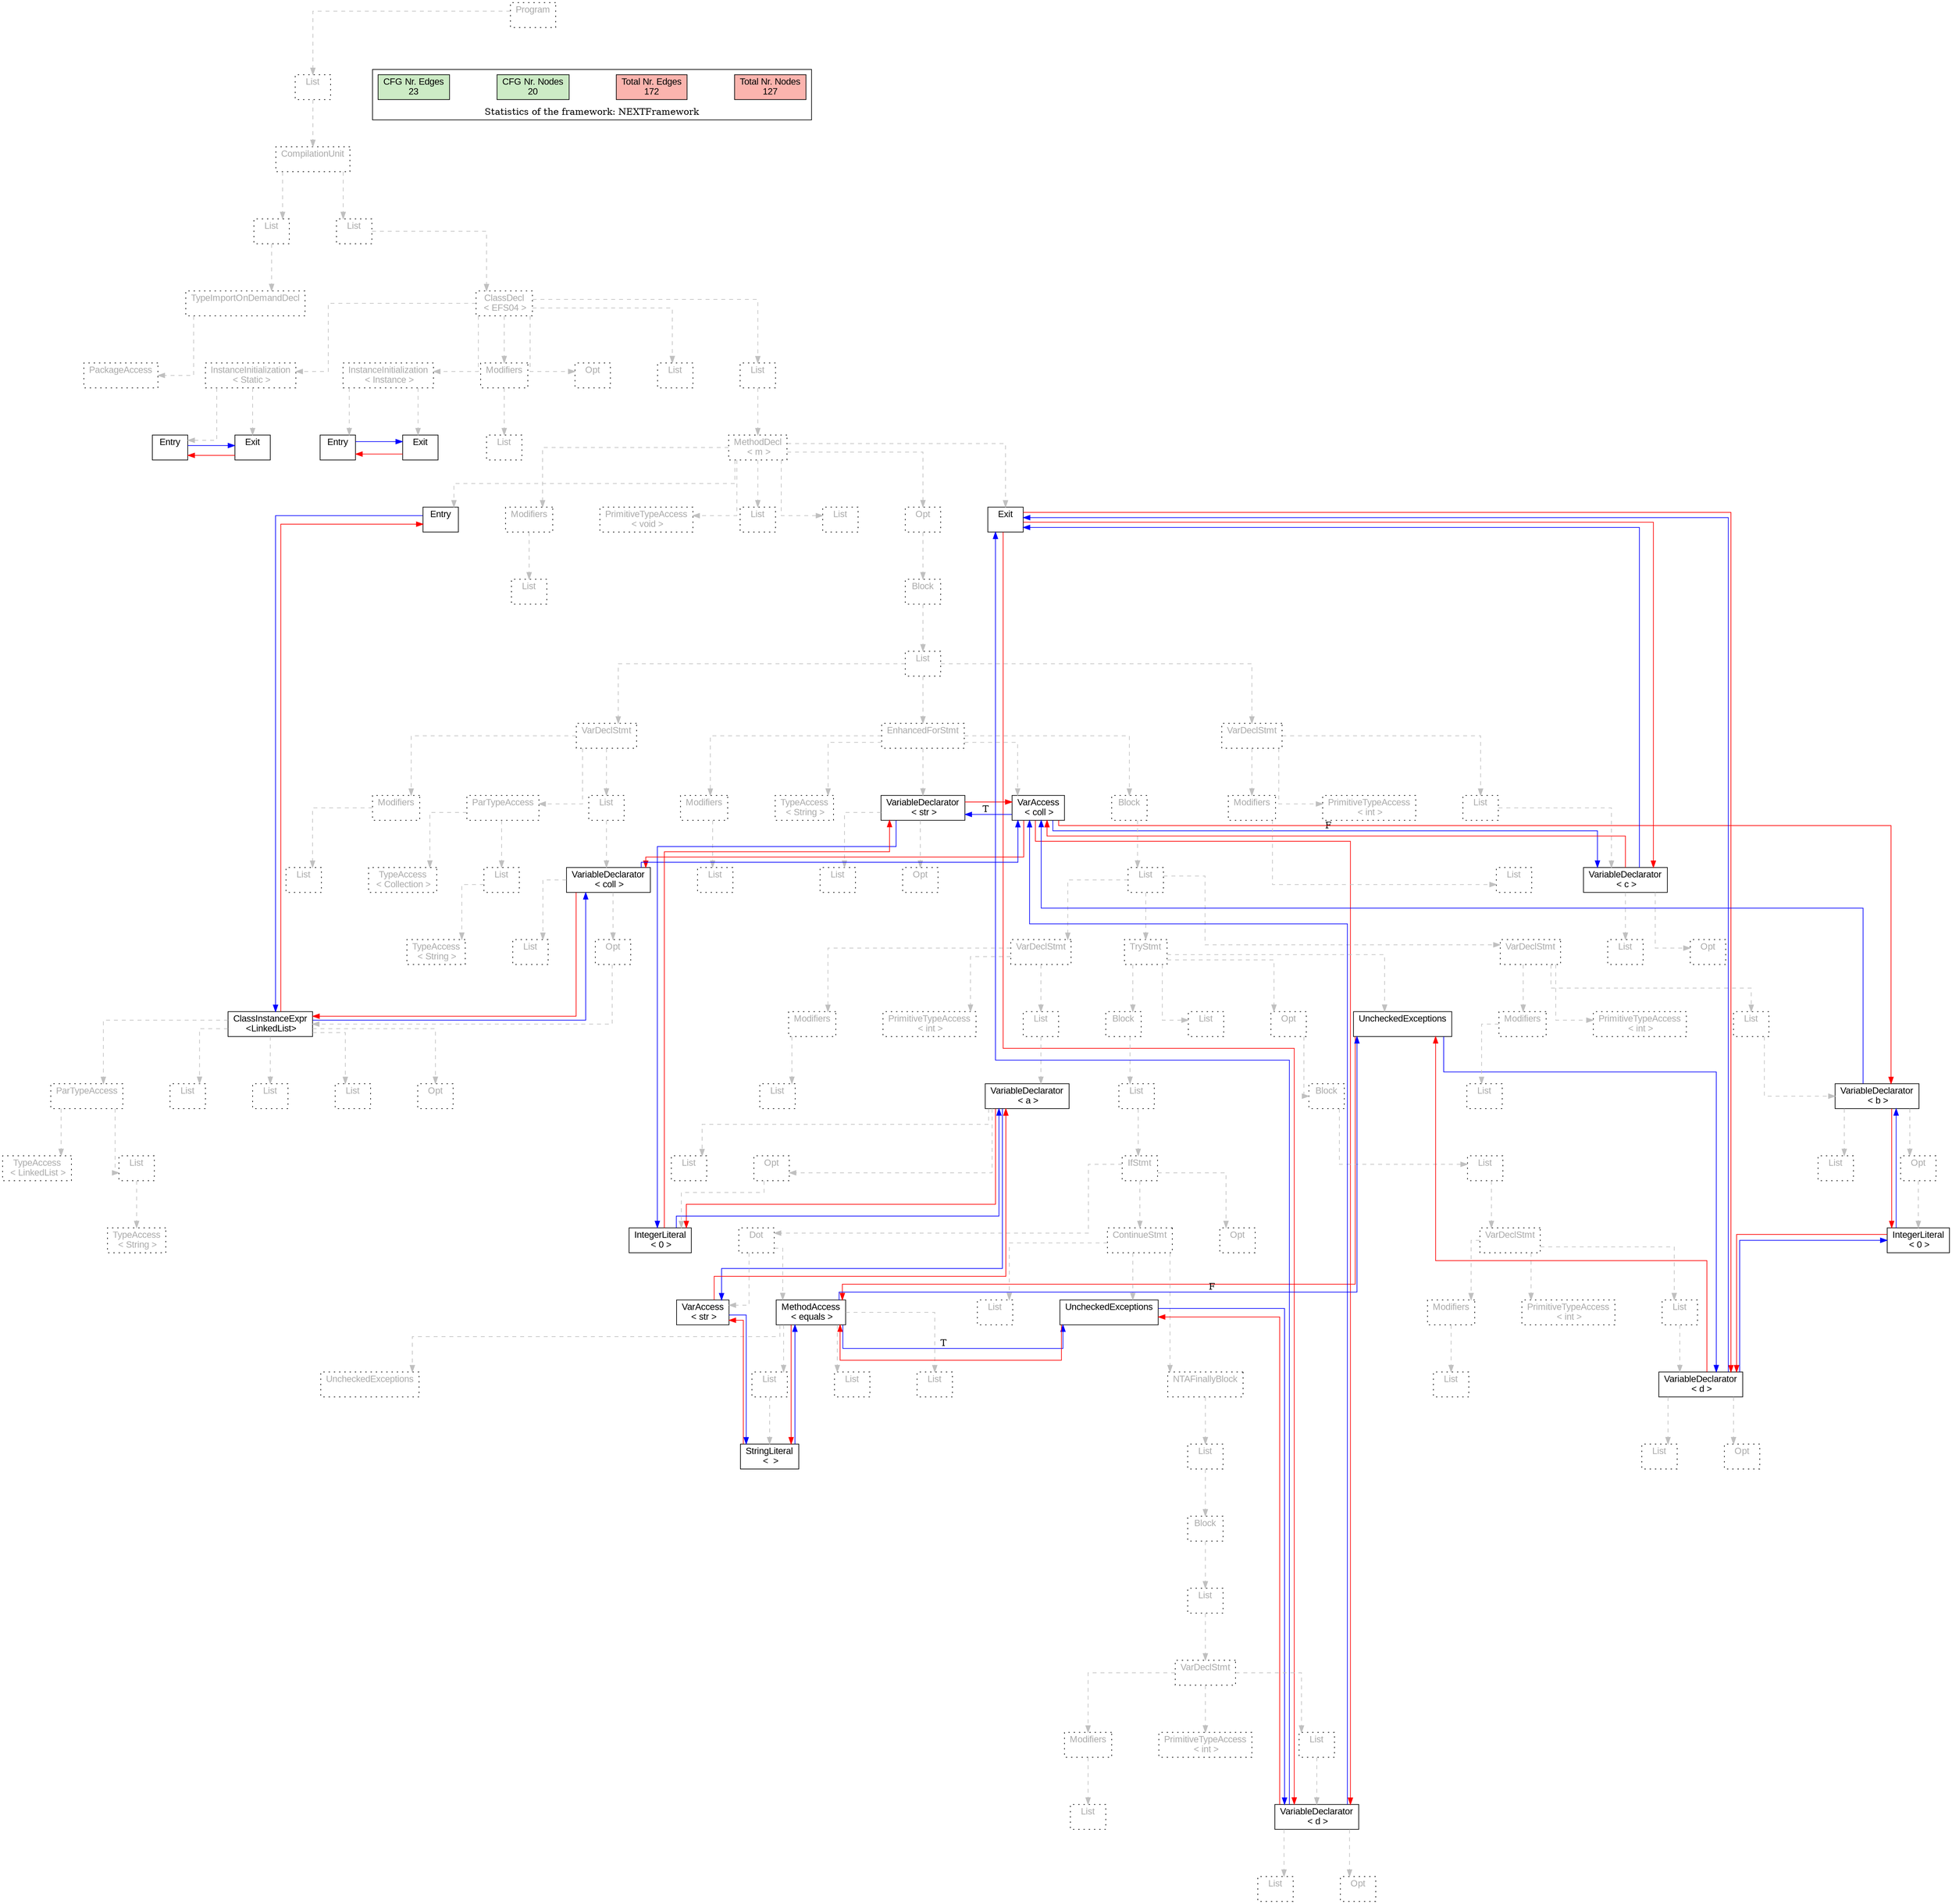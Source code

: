 digraph G {
graph [splines=ortho, nodesep="1", ranksep="1"]
node [shape=rect, fontname=Arial];
{ rank = same; "Program[0]"}
{ rank = same; "List[1]"}
{ rank = same; "CompilationUnit[2]"}
{ rank = same; "List[3]"; "List[6]"}
{ rank = same; "TypeImportOnDemandDecl[4]"; "ClassDecl[7]"}
{ rank = same; "PackageAccess[5]"; "Modifiers[24]"; "Opt[26]"; "List[27]"; "List[28]"; "InstanceInitialization[8]"; "InstanceInitialization[16]"}
{ rank = same; "List[25]"; "MethodDecl[29]"; "Entry[9]"; "Exit[10]"; "Entry[17]"; "Exit[18]"}
{ rank = same; "Entry[30]"; "Modifiers[31]"; "PrimitiveTypeAccess[33]"; "List[34]"; "List[35]"; "Opt[36]"; "Exit[37]"}
{ rank = same; "List[32]"; "Block[37]"}
{ rank = same; "List[38]"}
{ rank = same; "VarDeclStmt[39]"; "EnhancedForStmt[59]"; "VarDeclStmt[128]"}
{ rank = same; "Modifiers[40]"; "ParTypeAccess[42]"; "List[46]"; "Modifiers[60]"; "TypeAccess[62]"; "VariableDeclarator[63]"; "VarAccess[66]"; "Block[67]"; "Modifiers[129]"; "PrimitiveTypeAccess[131]"; "List[132]"}
{ rank = same; "List[41]"; "TypeAccess[43]"; "List[44]"; "VariableDeclarator[47]"; "List[61]"; "List[64]"; "Opt[65]"; "List[68]"; "List[130]"; "VariableDeclarator[133]"}
{ rank = same; "TypeAccess[45]"; "List[48]"; "Opt[49]"; "VarDeclStmt[69]"; "TryStmt[78]"; "VarDeclStmt[119]"; "List[134]"; "Opt[135]"}
{ rank = same; "ClassInstanceExpr[50]"; "Modifiers[70]"; "PrimitiveTypeAccess[72]"; "List[73]"; "Block[79]"; "List[106]"; "Opt[107]"; "UncheckedExceptions[118]"; "Modifiers[120]"; "PrimitiveTypeAccess[122]"; "List[123]"}
{ rank = same; "ParTypeAccess[51]"; "List[55]"; "Opt[56]"; "List[57]"; "List[58]"; "List[71]"; "VariableDeclarator[74]"; "List[80]"; "Block[108]"; "List[121]"; "VariableDeclarator[124]"}
{ rank = same; "TypeAccess[54]"; "IntegerLiteral[77]"; "Dot[82]"; "ContinueStmt[90]"; "Opt[105]"; "VarDeclStmt[110]"; "IntegerLiteral[127]"}
{ rank = same; "TypeAccess[52]"; "List[53]"; "List[75]"; "Opt[76]"; "IfStmt[81]"; "List[109]"; "List[125]"; "Opt[126]"}
{ rank = same; "List[86]"; "List[88]"; "List[89]"; "UncheckedExceptions[85]"; "NTAFinallyBlock[92]"; "List[112]"; "VariableDeclarator[115]"}
{ rank = same; "VarAccess[83]"; "MethodAccess[84]"; "List[104]"; "UncheckedExceptions[91]"; "Modifiers[111]"; "PrimitiveTypeAccess[113]"; "List[114]"}
{ rank = same; "Block[94]"}
{ rank = same; "StringLiteral[87]"; "List[93]"; "List[116]"; "Opt[117]"}
{ rank = same; "VarDeclStmt[96]"}
{ rank = same; "List[95]"}
{ rank = same; "List[98]"; "VariableDeclarator[101]"}
{ rank = same; "Modifiers[97]"; "PrimitiveTypeAccess[99]"; "List[100]"}
{ rank = same; "List[102]"; "Opt[103]"}
"Program[0]" [label="Program\n ", style= dotted   fillcolor="#eeeeee" fontcolor="#aaaaaa"  ]
"List[1]" [label="List\n ", style= dotted   fillcolor="#eeeeee" fontcolor="#aaaaaa"  ]
"CompilationUnit[2]" [label="CompilationUnit\n ", style= dotted   fillcolor="#eeeeee" fontcolor="#aaaaaa"  ]
"List[3]" [label="List\n ", style= dotted   fillcolor="#eeeeee" fontcolor="#aaaaaa"  ]
"TypeImportOnDemandDecl[4]" [label="TypeImportOnDemandDecl\n ", style= dotted   fillcolor="#eeeeee" fontcolor="#aaaaaa"  ]
"PackageAccess[5]" [label="PackageAccess\n ", style= dotted   fillcolor="#eeeeee" fontcolor="#aaaaaa"  ]
"List[6]" [label="List\n ", style= dotted   fillcolor="#eeeeee" fontcolor="#aaaaaa"  ]
"ClassDecl[7]" [label="ClassDecl\n < EFS04 >", style= dotted   fillcolor="#eeeeee" fontcolor="#aaaaaa"  ]
"Modifiers[24]" [label="Modifiers\n ", style= dotted   fillcolor="#eeeeee" fontcolor="#aaaaaa"  ]
"List[25]" [label="List\n ", style= dotted   fillcolor="#eeeeee" fontcolor="#aaaaaa"  ]
"Opt[26]" [label="Opt\n ", style= dotted   fillcolor="#eeeeee" fontcolor="#aaaaaa"  ]
"List[27]" [label="List\n ", style= dotted   fillcolor="#eeeeee" fontcolor="#aaaaaa"  ]
"List[28]" [label="List\n ", style= dotted   fillcolor="#eeeeee" fontcolor="#aaaaaa"  ]
"MethodDecl[29]" [label="MethodDecl\n < m >", style= dotted   fillcolor="#eeeeee" fontcolor="#aaaaaa"  ]
"Entry[30]" [label="Entry\n ", fillcolor=white   style=filled  ]
"Modifiers[31]" [label="Modifiers\n ", style= dotted   fillcolor="#eeeeee" fontcolor="#aaaaaa"  ]
"List[32]" [label="List\n ", style= dotted   fillcolor="#eeeeee" fontcolor="#aaaaaa"  ]
"PrimitiveTypeAccess[33]" [label="PrimitiveTypeAccess\n < void >", style= dotted   fillcolor="#eeeeee" fontcolor="#aaaaaa"  ]
"List[34]" [label="List\n ", style= dotted   fillcolor="#eeeeee" fontcolor="#aaaaaa"  ]
"List[35]" [label="List\n ", style= dotted   fillcolor="#eeeeee" fontcolor="#aaaaaa"  ]
"Opt[36]" [label="Opt\n ", style= dotted   fillcolor="#eeeeee" fontcolor="#aaaaaa"  ]
"Block[37]" [label="Block\n ", style= dotted   fillcolor="#eeeeee" fontcolor="#aaaaaa"  ]
"List[38]" [label="List\n ", style= dotted   fillcolor="#eeeeee" fontcolor="#aaaaaa"  ]
"VarDeclStmt[39]" [label="VarDeclStmt\n ", style= dotted   fillcolor="#eeeeee" fontcolor="#aaaaaa"  ]
"Modifiers[40]" [label="Modifiers\n ", style= dotted   fillcolor="#eeeeee" fontcolor="#aaaaaa"  ]
"List[41]" [label="List\n ", style= dotted   fillcolor="#eeeeee" fontcolor="#aaaaaa"  ]
"ParTypeAccess[42]" [label="ParTypeAccess\n ", style= dotted   fillcolor="#eeeeee" fontcolor="#aaaaaa"  ]
"TypeAccess[43]" [label="TypeAccess\n < Collection >", style= dotted   fillcolor="#eeeeee" fontcolor="#aaaaaa"  ]
"List[44]" [label="List\n ", style= dotted   fillcolor="#eeeeee" fontcolor="#aaaaaa"  ]
"TypeAccess[45]" [label="TypeAccess\n < String >", style= dotted   fillcolor="#eeeeee" fontcolor="#aaaaaa"  ]
"List[46]" [label="List\n ", style= dotted   fillcolor="#eeeeee" fontcolor="#aaaaaa"  ]
"VariableDeclarator[47]" [label="VariableDeclarator\n < coll >", fillcolor=white   style=filled  ]
"List[48]" [label="List\n ", style= dotted   fillcolor="#eeeeee" fontcolor="#aaaaaa"  ]
"Opt[49]" [label="Opt\n ", style= dotted   fillcolor="#eeeeee" fontcolor="#aaaaaa"  ]
"ClassInstanceExpr[50]" [label="ClassInstanceExpr\n <LinkedList>", fillcolor=white   style=filled  ]
"ParTypeAccess[51]" [label="ParTypeAccess\n ", style= dotted   fillcolor="#eeeeee" fontcolor="#aaaaaa"  ]
"TypeAccess[52]" [label="TypeAccess\n < LinkedList >", style= dotted   fillcolor="#eeeeee" fontcolor="#aaaaaa"  ]
"List[53]" [label="List\n ", style= dotted   fillcolor="#eeeeee" fontcolor="#aaaaaa"  ]
"TypeAccess[54]" [label="TypeAccess\n < String >", style= dotted   fillcolor="#eeeeee" fontcolor="#aaaaaa"  ]
"List[55]" [label="List\n ", style= dotted   fillcolor="#eeeeee" fontcolor="#aaaaaa"  ]
"Opt[56]" [label="Opt\n ", style= dotted   fillcolor="#eeeeee" fontcolor="#aaaaaa"  ]
"List[57]" [label="List\n ", style= dotted   fillcolor="#eeeeee" fontcolor="#aaaaaa"  ]
"List[58]" [label="List\n ", style= dotted   fillcolor="#eeeeee" fontcolor="#aaaaaa"  ]
"EnhancedForStmt[59]" [label="EnhancedForStmt\n ", style= dotted   fillcolor="#eeeeee" fontcolor="#aaaaaa"  ]
"Modifiers[60]" [label="Modifiers\n ", style= dotted   fillcolor="#eeeeee" fontcolor="#aaaaaa"  ]
"List[61]" [label="List\n ", style= dotted   fillcolor="#eeeeee" fontcolor="#aaaaaa"  ]
"TypeAccess[62]" [label="TypeAccess\n < String >", style= dotted   fillcolor="#eeeeee" fontcolor="#aaaaaa"  ]
"VariableDeclarator[63]" [label="VariableDeclarator\n < str >", fillcolor=white   style=filled  ]
"List[64]" [label="List\n ", style= dotted   fillcolor="#eeeeee" fontcolor="#aaaaaa"  ]
"Opt[65]" [label="Opt\n ", style= dotted   fillcolor="#eeeeee" fontcolor="#aaaaaa"  ]
"VarAccess[66]" [label="VarAccess\n < coll >", fillcolor=white   style=filled  ]
"Block[67]" [label="Block\n ", style= dotted   fillcolor="#eeeeee" fontcolor="#aaaaaa"  ]
"List[68]" [label="List\n ", style= dotted   fillcolor="#eeeeee" fontcolor="#aaaaaa"  ]
"VarDeclStmt[69]" [label="VarDeclStmt\n ", style= dotted   fillcolor="#eeeeee" fontcolor="#aaaaaa"  ]
"Modifiers[70]" [label="Modifiers\n ", style= dotted   fillcolor="#eeeeee" fontcolor="#aaaaaa"  ]
"List[71]" [label="List\n ", style= dotted   fillcolor="#eeeeee" fontcolor="#aaaaaa"  ]
"PrimitiveTypeAccess[72]" [label="PrimitiveTypeAccess\n < int >", style= dotted   fillcolor="#eeeeee" fontcolor="#aaaaaa"  ]
"List[73]" [label="List\n ", style= dotted   fillcolor="#eeeeee" fontcolor="#aaaaaa"  ]
"VariableDeclarator[74]" [label="VariableDeclarator\n < a >", fillcolor=white   style=filled  ]
"List[75]" [label="List\n ", style= dotted   fillcolor="#eeeeee" fontcolor="#aaaaaa"  ]
"Opt[76]" [label="Opt\n ", style= dotted   fillcolor="#eeeeee" fontcolor="#aaaaaa"  ]
"IntegerLiteral[77]" [label="IntegerLiteral\n < 0 >", fillcolor=white   style=filled  ]
"TryStmt[78]" [label="TryStmt\n ", style= dotted   fillcolor="#eeeeee" fontcolor="#aaaaaa"  ]
"Block[79]" [label="Block\n ", style= dotted   fillcolor="#eeeeee" fontcolor="#aaaaaa"  ]
"List[80]" [label="List\n ", style= dotted   fillcolor="#eeeeee" fontcolor="#aaaaaa"  ]
"IfStmt[81]" [label="IfStmt\n ", style= dotted   fillcolor="#eeeeee" fontcolor="#aaaaaa"  ]
"Dot[82]" [label="Dot\n ", style= dotted   fillcolor="#eeeeee" fontcolor="#aaaaaa"  ]
"VarAccess[83]" [label="VarAccess\n < str >", fillcolor=white   style=filled  ]
"MethodAccess[84]" [label="MethodAccess\n < equals >", fillcolor=white   style=filled  ]
"List[86]" [label="List\n ", style= dotted   fillcolor="#eeeeee" fontcolor="#aaaaaa"  ]
"StringLiteral[87]" [label="StringLiteral\n <  >", fillcolor=white   style=filled  ]
"List[88]" [label="List\n ", style= dotted   fillcolor="#eeeeee" fontcolor="#aaaaaa"  ]
"List[89]" [label="List\n ", style= dotted   fillcolor="#eeeeee" fontcolor="#aaaaaa"  ]
"UncheckedExceptions[85]" [label="UncheckedExceptions\n ", style= dotted   fillcolor="#eeeeee" fontcolor="#aaaaaa"  ]
"ContinueStmt[90]" [label="ContinueStmt\n ", style= dotted   fillcolor="#eeeeee" fontcolor="#aaaaaa"  ]
"NTAFinallyBlock[92]" [label="NTAFinallyBlock\n ", style= dotted   fillcolor="#eeeeee" fontcolor="#aaaaaa"  ]
"List[93]" [label="List\n ", style= dotted   fillcolor="#eeeeee" fontcolor="#aaaaaa"  ]
"Block[94]" [label="Block\n ", style= dotted   fillcolor="#eeeeee" fontcolor="#aaaaaa"  ]
"List[95]" [label="List\n ", style= dotted   fillcolor="#eeeeee" fontcolor="#aaaaaa"  ]
"VarDeclStmt[96]" [label="VarDeclStmt\n ", style= dotted   fillcolor="#eeeeee" fontcolor="#aaaaaa"  ]
"Modifiers[97]" [label="Modifiers\n ", style= dotted   fillcolor="#eeeeee" fontcolor="#aaaaaa"  ]
"List[98]" [label="List\n ", style= dotted   fillcolor="#eeeeee" fontcolor="#aaaaaa"  ]
"PrimitiveTypeAccess[99]" [label="PrimitiveTypeAccess\n < int >", style= dotted   fillcolor="#eeeeee" fontcolor="#aaaaaa"  ]
"List[100]" [label="List\n ", style= dotted   fillcolor="#eeeeee" fontcolor="#aaaaaa"  ]
"VariableDeclarator[101]" [label="VariableDeclarator\n < d >", fillcolor=white   style=filled  ]
"List[102]" [label="List\n ", style= dotted   fillcolor="#eeeeee" fontcolor="#aaaaaa"  ]
"Opt[103]" [label="Opt\n ", style= dotted   fillcolor="#eeeeee" fontcolor="#aaaaaa"  ]
"List[104]" [label="List\n ", style= dotted   fillcolor="#eeeeee" fontcolor="#aaaaaa"  ]
"UncheckedExceptions[91]" [label="UncheckedExceptions\n ", fillcolor=white   style=filled  ]
"Opt[105]" [label="Opt\n ", style= dotted   fillcolor="#eeeeee" fontcolor="#aaaaaa"  ]
"List[106]" [label="List\n ", style= dotted   fillcolor="#eeeeee" fontcolor="#aaaaaa"  ]
"Opt[107]" [label="Opt\n ", style= dotted   fillcolor="#eeeeee" fontcolor="#aaaaaa"  ]
"Block[108]" [label="Block\n ", style= dotted   fillcolor="#eeeeee" fontcolor="#aaaaaa"  ]
"List[109]" [label="List\n ", style= dotted   fillcolor="#eeeeee" fontcolor="#aaaaaa"  ]
"VarDeclStmt[110]" [label="VarDeclStmt\n ", style= dotted   fillcolor="#eeeeee" fontcolor="#aaaaaa"  ]
"Modifiers[111]" [label="Modifiers\n ", style= dotted   fillcolor="#eeeeee" fontcolor="#aaaaaa"  ]
"List[112]" [label="List\n ", style= dotted   fillcolor="#eeeeee" fontcolor="#aaaaaa"  ]
"PrimitiveTypeAccess[113]" [label="PrimitiveTypeAccess\n < int >", style= dotted   fillcolor="#eeeeee" fontcolor="#aaaaaa"  ]
"List[114]" [label="List\n ", style= dotted   fillcolor="#eeeeee" fontcolor="#aaaaaa"  ]
"VariableDeclarator[115]" [label="VariableDeclarator\n < d >", fillcolor=white   style=filled  ]
"List[116]" [label="List\n ", style= dotted   fillcolor="#eeeeee" fontcolor="#aaaaaa"  ]
"Opt[117]" [label="Opt\n ", style= dotted   fillcolor="#eeeeee" fontcolor="#aaaaaa"  ]
"UncheckedExceptions[118]" [label="UncheckedExceptions\n ", fillcolor=white   style=filled  ]
"VarDeclStmt[119]" [label="VarDeclStmt\n ", style= dotted   fillcolor="#eeeeee" fontcolor="#aaaaaa"  ]
"Modifiers[120]" [label="Modifiers\n ", style= dotted   fillcolor="#eeeeee" fontcolor="#aaaaaa"  ]
"List[121]" [label="List\n ", style= dotted   fillcolor="#eeeeee" fontcolor="#aaaaaa"  ]
"PrimitiveTypeAccess[122]" [label="PrimitiveTypeAccess\n < int >", style= dotted   fillcolor="#eeeeee" fontcolor="#aaaaaa"  ]
"List[123]" [label="List\n ", style= dotted   fillcolor="#eeeeee" fontcolor="#aaaaaa"  ]
"VariableDeclarator[124]" [label="VariableDeclarator\n < b >", fillcolor=white   style=filled  ]
"List[125]" [label="List\n ", style= dotted   fillcolor="#eeeeee" fontcolor="#aaaaaa"  ]
"Opt[126]" [label="Opt\n ", style= dotted   fillcolor="#eeeeee" fontcolor="#aaaaaa"  ]
"IntegerLiteral[127]" [label="IntegerLiteral\n < 0 >", fillcolor=white   style=filled  ]
"VarDeclStmt[128]" [label="VarDeclStmt\n ", style= dotted   fillcolor="#eeeeee" fontcolor="#aaaaaa"  ]
"Modifiers[129]" [label="Modifiers\n ", style= dotted   fillcolor="#eeeeee" fontcolor="#aaaaaa"  ]
"List[130]" [label="List\n ", style= dotted   fillcolor="#eeeeee" fontcolor="#aaaaaa"  ]
"PrimitiveTypeAccess[131]" [label="PrimitiveTypeAccess\n < int >", style= dotted   fillcolor="#eeeeee" fontcolor="#aaaaaa"  ]
"List[132]" [label="List\n ", style= dotted   fillcolor="#eeeeee" fontcolor="#aaaaaa"  ]
"VariableDeclarator[133]" [label="VariableDeclarator\n < c >", fillcolor=white   style=filled  ]
"List[134]" [label="List\n ", style= dotted   fillcolor="#eeeeee" fontcolor="#aaaaaa"  ]
"Opt[135]" [label="Opt\n ", style= dotted   fillcolor="#eeeeee" fontcolor="#aaaaaa"  ]
"Exit[37]" [label="Exit\n ", fillcolor=white   style=filled  ]
"InstanceInitialization[8]" [label="InstanceInitialization\n < Instance >", style= dotted   fillcolor="#eeeeee" fontcolor="#aaaaaa"  ]
"Entry[9]" [label="Entry\n ", fillcolor=white   style=filled  ]
"Exit[10]" [label="Exit\n ", fillcolor=white   style=filled  ]
"InstanceInitialization[16]" [label="InstanceInitialization\n < Static >", style= dotted   fillcolor="#eeeeee" fontcolor="#aaaaaa"  ]
"Entry[17]" [label="Entry\n ", fillcolor=white   style=filled  ]
"Exit[18]" [label="Exit\n ", fillcolor=white   style=filled  ]
"TypeImportOnDemandDecl[4]" -> "PackageAccess[5]" [style=dashed, color=gray]
"List[3]" -> "TypeImportOnDemandDecl[4]" [style=dashed, color=gray]
"CompilationUnit[2]" -> "List[3]" [style=dashed, color=gray]
"Modifiers[24]" -> "List[25]" [style=dashed, color=gray]
"ClassDecl[7]" -> "Modifiers[24]" [style=dashed, color=gray]
"ClassDecl[7]" -> "Opt[26]" [style=dashed, color=gray]
"ClassDecl[7]" -> "List[27]" [style=dashed, color=gray]
"MethodDecl[29]" -> "Entry[30]" [style=dashed, color=gray]
"Modifiers[31]" -> "List[32]" [style=dashed, color=gray]
"MethodDecl[29]" -> "Modifiers[31]" [style=dashed, color=gray]
"MethodDecl[29]" -> "PrimitiveTypeAccess[33]" [style=dashed, color=gray]
"MethodDecl[29]" -> "List[34]" [style=dashed, color=gray]
"MethodDecl[29]" -> "List[35]" [style=dashed, color=gray]
"Modifiers[40]" -> "List[41]" [style=dashed, color=gray]
"VarDeclStmt[39]" -> "Modifiers[40]" [style=dashed, color=gray]
"ParTypeAccess[42]" -> "TypeAccess[43]" [style=dashed, color=gray]
"List[44]" -> "TypeAccess[45]" [style=dashed, color=gray]
"ParTypeAccess[42]" -> "List[44]" [style=dashed, color=gray]
"VarDeclStmt[39]" -> "ParTypeAccess[42]" [style=dashed, color=gray]
"VariableDeclarator[47]" -> "List[48]" [style=dashed, color=gray]
"ParTypeAccess[51]" -> "TypeAccess[52]" [style=dashed, color=gray]
"List[53]" -> "TypeAccess[54]" [style=dashed, color=gray]
"ParTypeAccess[51]" -> "List[53]" [style=dashed, color=gray]
"ClassInstanceExpr[50]" -> "ParTypeAccess[51]" [style=dashed, color=gray]
"ClassInstanceExpr[50]" -> "List[55]" [style=dashed, color=gray]
"ClassInstanceExpr[50]" -> "Opt[56]" [style=dashed, color=gray]
"ClassInstanceExpr[50]" -> "List[57]" [style=dashed, color=gray]
"ClassInstanceExpr[50]" -> "List[58]" [style=dashed, color=gray]
"Opt[49]" -> "ClassInstanceExpr[50]" [style=dashed, color=gray]
"VariableDeclarator[47]" -> "Opt[49]" [style=dashed, color=gray]
"List[46]" -> "VariableDeclarator[47]" [style=dashed, color=gray]
"VarDeclStmt[39]" -> "List[46]" [style=dashed, color=gray]
"List[38]" -> "VarDeclStmt[39]" [style=dashed, color=gray]
"Modifiers[60]" -> "List[61]" [style=dashed, color=gray]
"EnhancedForStmt[59]" -> "Modifiers[60]" [style=dashed, color=gray]
"EnhancedForStmt[59]" -> "TypeAccess[62]" [style=dashed, color=gray]
"VariableDeclarator[63]" -> "List[64]" [style=dashed, color=gray]
"VariableDeclarator[63]" -> "Opt[65]" [style=dashed, color=gray]
"EnhancedForStmt[59]" -> "VariableDeclarator[63]" [style=dashed, color=gray]
"EnhancedForStmt[59]" -> "VarAccess[66]" [style=dashed, color=gray]
"Modifiers[70]" -> "List[71]" [style=dashed, color=gray]
"VarDeclStmt[69]" -> "Modifiers[70]" [style=dashed, color=gray]
"VarDeclStmt[69]" -> "PrimitiveTypeAccess[72]" [style=dashed, color=gray]
"VariableDeclarator[74]" -> "List[75]" [style=dashed, color=gray]
"Opt[76]" -> "IntegerLiteral[77]" [style=dashed, color=gray]
"VariableDeclarator[74]" -> "Opt[76]" [style=dashed, color=gray]
"List[73]" -> "VariableDeclarator[74]" [style=dashed, color=gray]
"VarDeclStmt[69]" -> "List[73]" [style=dashed, color=gray]
"List[68]" -> "VarDeclStmt[69]" [style=dashed, color=gray]
"Dot[82]" -> "VarAccess[83]" [style=dashed, color=gray]
"List[86]" -> "StringLiteral[87]" [style=dashed, color=gray]
"MethodAccess[84]" -> "List[86]" [style=dashed, color=gray]
"MethodAccess[84]" -> "List[88]" [style=dashed, color=gray]
"MethodAccess[84]" -> "List[89]" [style=dashed, color=gray]
"MethodAccess[84]" -> "UncheckedExceptions[85]" [style=dashed, color=gray]
"Dot[82]" -> "MethodAccess[84]" [style=dashed, color=gray]
"IfStmt[81]" -> "Dot[82]" [style=dashed, color=gray]
"Modifiers[97]" -> "List[98]" [style=dashed, color=gray]
"VarDeclStmt[96]" -> "Modifiers[97]" [style=dashed, color=gray]
"VarDeclStmt[96]" -> "PrimitiveTypeAccess[99]" [style=dashed, color=gray]
"VariableDeclarator[101]" -> "List[102]" [style=dashed, color=gray]
"VariableDeclarator[101]" -> "Opt[103]" [style=dashed, color=gray]
"List[100]" -> "VariableDeclarator[101]" [style=dashed, color=gray]
"VarDeclStmt[96]" -> "List[100]" [style=dashed, color=gray]
"List[95]" -> "VarDeclStmt[96]" [style=dashed, color=gray]
"Block[94]" -> "List[95]" [style=dashed, color=gray]
"List[93]" -> "Block[94]" [style=dashed, color=gray]
"NTAFinallyBlock[92]" -> "List[93]" [style=dashed, color=gray]
"ContinueStmt[90]" -> "NTAFinallyBlock[92]" [style=dashed, color=gray]
"ContinueStmt[90]" -> "List[104]" [style=dashed, color=gray]
"ContinueStmt[90]" -> "UncheckedExceptions[91]" [style=dashed, color=gray]
"IfStmt[81]" -> "ContinueStmt[90]" [style=dashed, color=gray]
"IfStmt[81]" -> "Opt[105]" [style=dashed, color=gray]
"List[80]" -> "IfStmt[81]" [style=dashed, color=gray]
"Block[79]" -> "List[80]" [style=dashed, color=gray]
"TryStmt[78]" -> "Block[79]" [style=dashed, color=gray]
"TryStmt[78]" -> "List[106]" [style=dashed, color=gray]
"Modifiers[111]" -> "List[112]" [style=dashed, color=gray]
"VarDeclStmt[110]" -> "Modifiers[111]" [style=dashed, color=gray]
"VarDeclStmt[110]" -> "PrimitiveTypeAccess[113]" [style=dashed, color=gray]
"VariableDeclarator[115]" -> "List[116]" [style=dashed, color=gray]
"VariableDeclarator[115]" -> "Opt[117]" [style=dashed, color=gray]
"List[114]" -> "VariableDeclarator[115]" [style=dashed, color=gray]
"VarDeclStmt[110]" -> "List[114]" [style=dashed, color=gray]
"List[109]" -> "VarDeclStmt[110]" [style=dashed, color=gray]
"Block[108]" -> "List[109]" [style=dashed, color=gray]
"Opt[107]" -> "Block[108]" [style=dashed, color=gray]
"TryStmt[78]" -> "Opt[107]" [style=dashed, color=gray]
"TryStmt[78]" -> "UncheckedExceptions[118]" [style=dashed, color=gray]
"List[68]" -> "TryStmt[78]" [style=dashed, color=gray]
"Modifiers[120]" -> "List[121]" [style=dashed, color=gray]
"VarDeclStmt[119]" -> "Modifiers[120]" [style=dashed, color=gray]
"VarDeclStmt[119]" -> "PrimitiveTypeAccess[122]" [style=dashed, color=gray]
"VariableDeclarator[124]" -> "List[125]" [style=dashed, color=gray]
"Opt[126]" -> "IntegerLiteral[127]" [style=dashed, color=gray]
"VariableDeclarator[124]" -> "Opt[126]" [style=dashed, color=gray]
"List[123]" -> "VariableDeclarator[124]" [style=dashed, color=gray]
"VarDeclStmt[119]" -> "List[123]" [style=dashed, color=gray]
"List[68]" -> "VarDeclStmt[119]" [style=dashed, color=gray]
"Block[67]" -> "List[68]" [style=dashed, color=gray]
"EnhancedForStmt[59]" -> "Block[67]" [style=dashed, color=gray]
"List[38]" -> "EnhancedForStmt[59]" [style=dashed, color=gray]
"Modifiers[129]" -> "List[130]" [style=dashed, color=gray]
"VarDeclStmt[128]" -> "Modifiers[129]" [style=dashed, color=gray]
"VarDeclStmt[128]" -> "PrimitiveTypeAccess[131]" [style=dashed, color=gray]
"VariableDeclarator[133]" -> "List[134]" [style=dashed, color=gray]
"VariableDeclarator[133]" -> "Opt[135]" [style=dashed, color=gray]
"List[132]" -> "VariableDeclarator[133]" [style=dashed, color=gray]
"VarDeclStmt[128]" -> "List[132]" [style=dashed, color=gray]
"List[38]" -> "VarDeclStmt[128]" [style=dashed, color=gray]
"Block[37]" -> "List[38]" [style=dashed, color=gray]
"Opt[36]" -> "Block[37]" [style=dashed, color=gray]
"MethodDecl[29]" -> "Opt[36]" [style=dashed, color=gray]
"MethodDecl[29]" -> "Exit[37]" [style=dashed, color=gray]
"List[28]" -> "MethodDecl[29]" [style=dashed, color=gray]
"ClassDecl[7]" -> "List[28]" [style=dashed, color=gray]
"InstanceInitialization[8]" -> "Entry[9]" [style=dashed, color=gray]
"InstanceInitialization[8]" -> "Exit[10]" [style=dashed, color=gray]
"InstanceInitialization[16]" -> "Entry[17]" [style=dashed, color=gray]
"InstanceInitialization[16]" -> "Exit[18]" [style=dashed, color=gray]
"ClassDecl[7]" -> "InstanceInitialization[8]" [style=dashed, color=gray]
"ClassDecl[7]" -> "InstanceInitialization[16]" [style=dashed, color=gray]
"List[6]" -> "ClassDecl[7]" [style=dashed, color=gray]
"CompilationUnit[2]" -> "List[6]" [style=dashed, color=gray]
"List[1]" -> "CompilationUnit[2]" [style=dashed, color=gray]
"Program[0]" -> "List[1]" [style=dashed, color=gray]
"Exit[18]" -> "Entry[17]" [color=red, constraint=false]
"Entry[17]" -> "Exit[18]" [color=blue, constraint=false, xlabel=" "] 
"Exit[10]" -> "Entry[9]" [color=red, constraint=false]
"Entry[9]" -> "Exit[10]" [color=blue, constraint=false, xlabel=" "] 
"Exit[37]" -> "VariableDeclarator[101]" [color=red, constraint=false]
"Exit[37]" -> "VariableDeclarator[115]" [color=red, constraint=false]
"Exit[37]" -> "VariableDeclarator[133]" [color=red, constraint=false]
"VariableDeclarator[101]" -> "VarAccess[66]" [color=blue, constraint=false, xlabel=" "] 
"VariableDeclarator[101]" -> "Exit[37]" [color=blue, constraint=false, xlabel=" "] 
"VariableDeclarator[101]" -> "UncheckedExceptions[91]" [color=red, constraint=false]
"UncheckedExceptions[91]" -> "VariableDeclarator[101]" [color=blue, constraint=false, xlabel=" "] 
"UncheckedExceptions[91]" -> "MethodAccess[84]" [color=red, constraint=false]
"VariableDeclarator[124]" -> "VarAccess[66]" [color=blue, constraint=false, xlabel=" "] 
"VariableDeclarator[124]" -> "IntegerLiteral[127]" [color=red, constraint=false]
"IntegerLiteral[127]" -> "VariableDeclarator[124]" [color=blue, constraint=false, xlabel=" "] 
"IntegerLiteral[127]" -> "VariableDeclarator[115]" [color=red, constraint=false]
"VariableDeclarator[115]" -> "IntegerLiteral[127]" [color=blue, constraint=false, xlabel=" "] 
"VariableDeclarator[115]" -> "Exit[37]" [color=blue, constraint=false, xlabel=" "] 
"VariableDeclarator[115]" -> "UncheckedExceptions[118]" [color=red, constraint=false]
"UncheckedExceptions[118]" -> "VariableDeclarator[115]" [color=blue, constraint=false, xlabel=" "] 
"UncheckedExceptions[118]" -> "MethodAccess[84]" [color=red, constraint=false]
"MethodAccess[84]" -> "UncheckedExceptions[91]" [color=blue, constraint=false, xlabel="T "] 
"MethodAccess[84]" -> "UncheckedExceptions[118]" [color=blue, constraint=false, xlabel="F "] 
"MethodAccess[84]" -> "StringLiteral[87]" [color=red, constraint=false]
"StringLiteral[87]" -> "MethodAccess[84]" [color=blue, constraint=false, xlabel=" "] 
"StringLiteral[87]" -> "VarAccess[83]" [color=red, constraint=false]
"VarAccess[83]" -> "StringLiteral[87]" [color=blue, constraint=false, xlabel=" "] 
"VarAccess[83]" -> "VariableDeclarator[74]" [color=red, constraint=false]
"VariableDeclarator[74]" -> "VarAccess[83]" [color=blue, constraint=false, xlabel=" "] 
"VariableDeclarator[74]" -> "IntegerLiteral[77]" [color=red, constraint=false]
"IntegerLiteral[77]" -> "VariableDeclarator[74]" [color=blue, constraint=false, xlabel=" "] 
"IntegerLiteral[77]" -> "VariableDeclarator[63]" [color=red, constraint=false]
"VariableDeclarator[63]" -> "IntegerLiteral[77]" [color=blue, constraint=false, xlabel=" "] 
"VariableDeclarator[63]" -> "VarAccess[66]" [color=red, constraint=false]
"VariableDeclarator[133]" -> "Exit[37]" [color=blue, constraint=false, xlabel=" "] 
"VariableDeclarator[133]" -> "VarAccess[66]" [color=red, constraint=false]
"VarAccess[66]" -> "VariableDeclarator[63]" [color=blue, constraint=false, xlabel="T "] 
"VarAccess[66]" -> "VariableDeclarator[133]" [color=blue, constraint=false, xlabel="F "] 
"VarAccess[66]" -> "VariableDeclarator[47]" [color=red, constraint=false]
"VarAccess[66]" -> "VariableDeclarator[101]" [color=red, constraint=false]
"VarAccess[66]" -> "VariableDeclarator[124]" [color=red, constraint=false]
"VariableDeclarator[47]" -> "VarAccess[66]" [color=blue, constraint=false, xlabel=" "] 
"VariableDeclarator[47]" -> "ClassInstanceExpr[50]" [color=red, constraint=false]
"ClassInstanceExpr[50]" -> "VariableDeclarator[47]" [color=blue, constraint=false, xlabel=" "] 
"ClassInstanceExpr[50]" -> "Entry[30]" [color=red, constraint=false]
"Entry[30]" -> "ClassInstanceExpr[50]" [color=blue, constraint=false, xlabel=" "] 
"List[3]" -> "List[6]" [style=invis]
"InstanceInitialization[16]" -> "InstanceInitialization[8]" -> "Modifiers[24]" -> "Opt[26]" -> "List[27]" -> "List[28]" [style=invis]
"Entry[30]" -> "Modifiers[31]" -> "PrimitiveTypeAccess[33]" -> "List[34]" -> "List[35]" -> "Opt[36]" -> "Exit[37]" [style=invis]
"VarDeclStmt[39]" -> "EnhancedForStmt[59]" -> "VarDeclStmt[128]" [style=invis]
"Modifiers[40]" -> "ParTypeAccess[42]" -> "List[46]" [style=invis]
"TypeAccess[43]" -> "List[44]" [style=invis]
"List[48]" -> "Opt[49]" [style=invis]
"ParTypeAccess[51]" -> "List[55]" -> "Opt[56]" [style=invis]
"TypeAccess[52]" -> "List[53]" [style=invis]
"Modifiers[60]" -> "TypeAccess[62]" -> "VariableDeclarator[63]" -> "VarAccess[66]" -> "Block[67]" [style=invis]
"List[64]" -> "Opt[65]" [style=invis]
"VarDeclStmt[69]" -> "TryStmt[78]" -> "VarDeclStmt[119]" [style=invis]
"Modifiers[70]" -> "PrimitiveTypeAccess[72]" -> "List[73]" [style=invis]
"List[75]" -> "Opt[76]" [style=invis]
"Block[79]" -> "List[106]" -> "Opt[107]" [style=invis]
"Dot[82]" -> "ContinueStmt[90]" -> "Opt[105]" [style=invis]
"VarAccess[83]" -> "MethodAccess[84]" [style=invis]
"Modifiers[97]" -> "PrimitiveTypeAccess[99]" -> "List[100]" [style=invis]
"List[102]" -> "Opt[103]" [style=invis]
"Modifiers[111]" -> "PrimitiveTypeAccess[113]" -> "List[114]" [style=invis]
"List[116]" -> "Opt[117]" [style=invis]
"Modifiers[120]" -> "PrimitiveTypeAccess[122]" -> "List[123]" [style=invis]
"List[125]" -> "Opt[126]" [style=invis]
"Modifiers[129]" -> "PrimitiveTypeAccess[131]" -> "List[132]" [style=invis]
"List[134]" -> "Opt[135]" [style=invis]
"Entry[9]" -> "Exit[10]" [style=invis]
"Entry[17]" -> "Exit[18]" [style=invis]

subgraph cluster_legend {
{node [style=filled, fillcolor=1, colorscheme="pastel13"]
Nodes [label="Total Nr. Nodes
127", fillcolor=1]
Edges [label="Total Nr. Edges
172", fillcolor=1]
NodesCFG [label="CFG Nr. Nodes
20", fillcolor=3]
EdgesCFG [label="CFG Nr. Edges
23", fillcolor=3]
Nodes-> "Program[0]" -> NodesCFG  [style="invis"]
Edges -> "Program[0]" ->EdgesCFG [style="invis"]}
label = "Statistics of the framework: NEXTFramework"
style="solid"
ranksep=0.05
nodesep=0.01
labelloc = b
len=2
}}